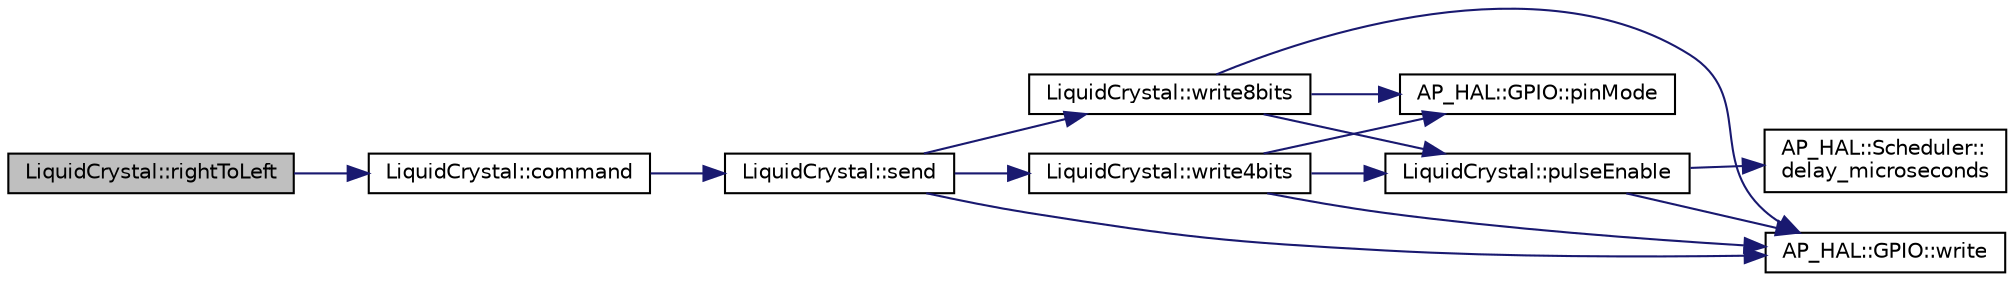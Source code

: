 digraph "LiquidCrystal::rightToLeft"
{
 // INTERACTIVE_SVG=YES
  edge [fontname="Helvetica",fontsize="10",labelfontname="Helvetica",labelfontsize="10"];
  node [fontname="Helvetica",fontsize="10",shape=record];
  rankdir="LR";
  Node1 [label="LiquidCrystal::rightToLeft",height=0.2,width=0.4,color="black", fillcolor="grey75", style="filled" fontcolor="black"];
  Node1 -> Node2 [color="midnightblue",fontsize="10",style="solid",fontname="Helvetica"];
  Node2 [label="LiquidCrystal::command",height=0.2,width=0.4,color="black", fillcolor="white", style="filled",URL="$classLiquidCrystal.html#a9aab48e57cd068d0cb63e9c4ca4c47f0"];
  Node2 -> Node3 [color="midnightblue",fontsize="10",style="solid",fontname="Helvetica"];
  Node3 [label="LiquidCrystal::send",height=0.2,width=0.4,color="black", fillcolor="white", style="filled",URL="$classLiquidCrystal.html#a8a1a410acbfd18084fdff4c540876346"];
  Node3 -> Node4 [color="midnightblue",fontsize="10",style="solid",fontname="Helvetica"];
  Node4 [label="AP_HAL::GPIO::write",height=0.2,width=0.4,color="black", fillcolor="white", style="filled",URL="$classAP__HAL_1_1GPIO.html#a2b0664bdab1876e3b0bbcd9064eec88e"];
  Node3 -> Node5 [color="midnightblue",fontsize="10",style="solid",fontname="Helvetica"];
  Node5 [label="LiquidCrystal::write8bits",height=0.2,width=0.4,color="black", fillcolor="white", style="filled",URL="$classLiquidCrystal.html#adc85e29d71f867846c7dee5e968224d8"];
  Node5 -> Node6 [color="midnightblue",fontsize="10",style="solid",fontname="Helvetica"];
  Node6 [label="AP_HAL::GPIO::pinMode",height=0.2,width=0.4,color="black", fillcolor="white", style="filled",URL="$classAP__HAL_1_1GPIO.html#a3dfc60214bd1aa4936d51ca72c045b95"];
  Node5 -> Node4 [color="midnightblue",fontsize="10",style="solid",fontname="Helvetica"];
  Node5 -> Node7 [color="midnightblue",fontsize="10",style="solid",fontname="Helvetica"];
  Node7 [label="LiquidCrystal::pulseEnable",height=0.2,width=0.4,color="black", fillcolor="white", style="filled",URL="$classLiquidCrystal.html#a44d84c010396c993f124d2feb9dc794d"];
  Node7 -> Node4 [color="midnightblue",fontsize="10",style="solid",fontname="Helvetica"];
  Node7 -> Node8 [color="midnightblue",fontsize="10",style="solid",fontname="Helvetica"];
  Node8 [label="AP_HAL::Scheduler::\ldelay_microseconds",height=0.2,width=0.4,color="black", fillcolor="white", style="filled",URL="$classAP__HAL_1_1Scheduler.html#a78c4f1b1f192ac1c99544b6cc8f099b0"];
  Node3 -> Node9 [color="midnightblue",fontsize="10",style="solid",fontname="Helvetica"];
  Node9 [label="LiquidCrystal::write4bits",height=0.2,width=0.4,color="black", fillcolor="white", style="filled",URL="$classLiquidCrystal.html#ae1ad9d020a615296b3ee2d3c140e66c4"];
  Node9 -> Node6 [color="midnightblue",fontsize="10",style="solid",fontname="Helvetica"];
  Node9 -> Node4 [color="midnightblue",fontsize="10",style="solid",fontname="Helvetica"];
  Node9 -> Node7 [color="midnightblue",fontsize="10",style="solid",fontname="Helvetica"];
}
